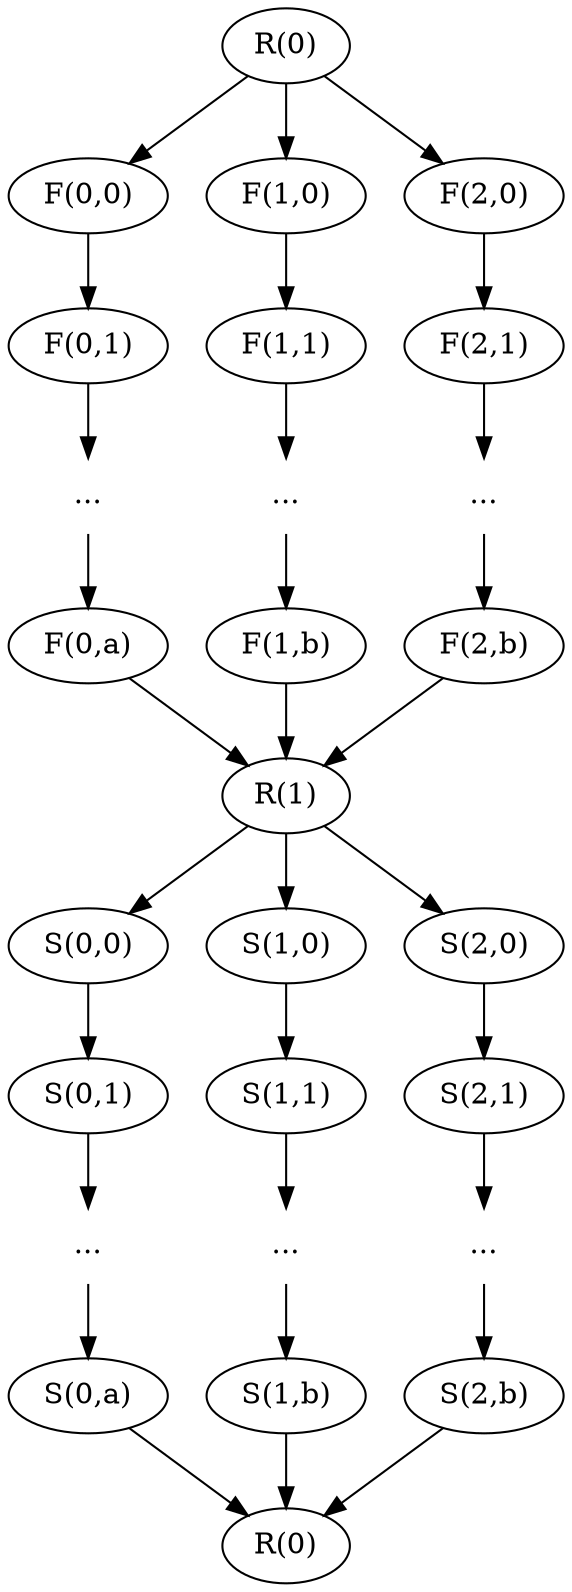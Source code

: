 digraph G {
    
    r0[label=<R(0)>]
    
    r0->f00
    r0->f10
    r0->f20
    
    subgraph fnames {
        
        subgraph fname0 {
            
            f00[label=<F(0,0)>]
            f01[label=<F(0,1)>]
            f0i[label=<...>, shape=none]
            f0n[label=<F(0,a)>]
            f00->f01->f0i->f0n
        
        }
        
        subgraph fname1 {
            
            f10[label=<F(1,0)>]
            f11[label=<F(1,1)>]
            f1i[label=<...>, shape=none]
            f1n[label=<F(1,b)>]
            f10->f11->f1i->f1n
        
        }
        
        subgraph fname2 {
            
            f20[label=<F(2,0)>]
            f21[label=<F(2,1)>]
            f2i[label=<...>, shape=none]
            f2n[label=<F(2,b)>]
            f20->f21->f2i->f2n
        
        }
    
    }
    
    r1[label=<R(1)>]
    f0n->r1
    f1n->r1
    f2n->r1
    r1->s00
    r1->s10
    r1->s20
    
    subgraph snames {
        
        subgraph sname0 {
            
            s00[label=<S(0,0)>]
            s01[label=<S(0,1)>]
            s0i[label=<...>, shape=none]
            s0n[label=<S(0,a)>]
            s00->s01->s0i->s0n
        
        }
        
        subgraph sname1 {
            
            s10[label=<S(1,0)>]
            s11[label=<S(1,1)>]
            s1i[label=<...>, shape=none]
            s1n[label=<S(1,b)>]
            s10->s11->s1i->s1n
        
        }
        
        subgraph sname2 {
            
            s20[label=<S(2,0)>]
            s21[label=<S(2,1)>]
            s2i[label=<...>, shape=none]
            s2n[label=<S(2,b)>]
            s20->s21->s2i->s2n
        
        }
    
    }
    
    s0n->r00
    s1n->r00
    s2n->r00
    
    r00[label=<R(0)>]
	
	
}